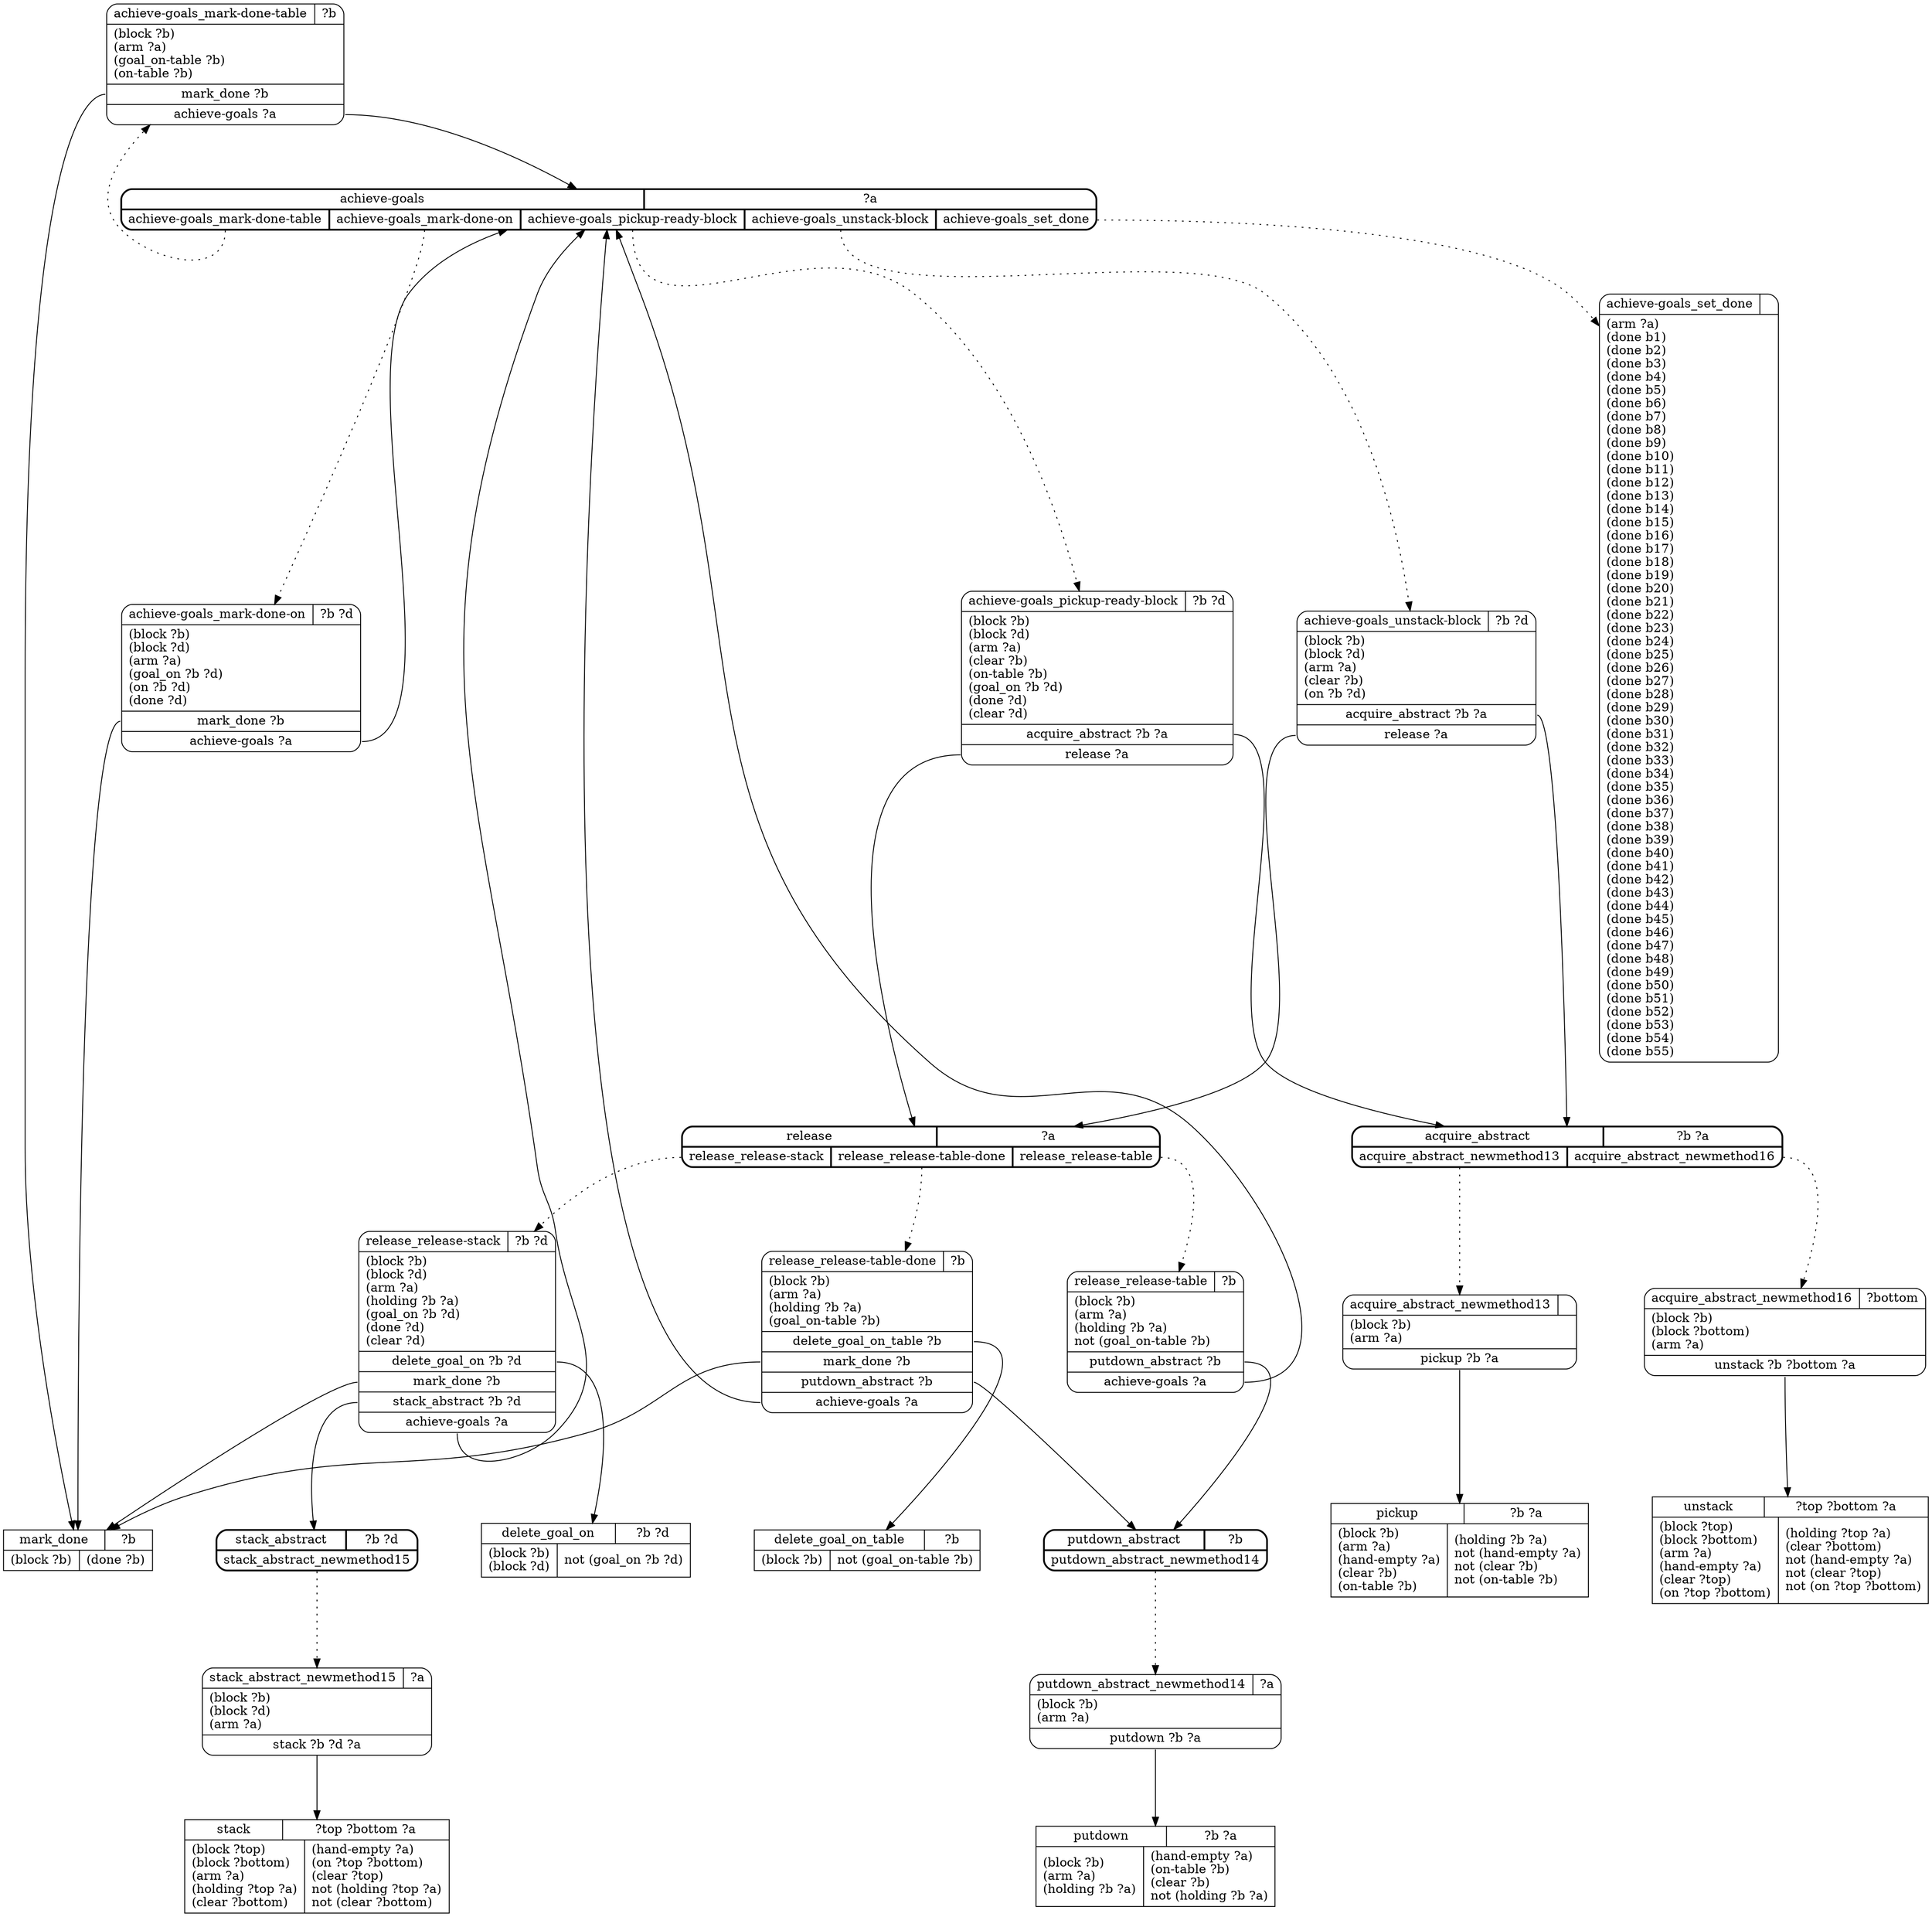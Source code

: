 // Generated by Hype
digraph "blocks" {
  nodesep=1
  ranksep=1
  // Operators
  "mark_done" [
    shape=record
    label="{{mark_done|?b}|{(block ?b)\l|(done ?b)\l}}"
  ]
  "delete_goal_on" [
    shape=record
    label="{{delete_goal_on|?b ?d}|{(block ?b)\l(block ?d)\l|not (goal_on ?b ?d)\l}}"
  ]
  "delete_goal_on_table" [
    shape=record
    label="{{delete_goal_on_table|?b}|{(block ?b)\l|not (goal_on-table ?b)\l}}"
  ]
  "pickup" [
    shape=record
    label="{{pickup|?b ?a}|{(block ?b)\l(arm ?a)\l(hand-empty ?a)\l(clear ?b)\l(on-table ?b)\l|(holding ?b ?a)\lnot (hand-empty ?a)\lnot (clear ?b)\lnot (on-table ?b)\l}}"
  ]
  "putdown" [
    shape=record
    label="{{putdown|?b ?a}|{(block ?b)\l(arm ?a)\l(holding ?b ?a)\l|(hand-empty ?a)\l(on-table ?b)\l(clear ?b)\lnot (holding ?b ?a)\l}}"
  ]
  "stack" [
    shape=record
    label="{{stack|?top ?bottom ?a}|{(block ?top)\l(block ?bottom)\l(arm ?a)\l(holding ?top ?a)\l(clear ?bottom)\l|(hand-empty ?a)\l(on ?top ?bottom)\l(clear ?top)\lnot (holding ?top ?a)\lnot (clear ?bottom)\l}}"
  ]
  "unstack" [
    shape=record
    label="{{unstack|?top ?bottom ?a}|{(block ?top)\l(block ?bottom)\l(arm ?a)\l(hand-empty ?a)\l(clear ?top)\l(on ?top ?bottom)\l|(holding ?top ?a)\l(clear ?bottom)\lnot (hand-empty ?a)\lnot (clear ?top)\lnot (on ?top ?bottom)\l}}"
  ]
  // Methods
  "achieve-goals" [
    shape=Mrecord
    style=bold
    label="{{achieve-goals|?a}|{<n0>achieve-goals_mark-done-table|<n1>achieve-goals_mark-done-on|<n2>achieve-goals_pickup-ready-block|<n3>achieve-goals_unstack-block|<n4>achieve-goals_set_done}}"
  ]
  "label_achieve-goals_mark-done-table" [
    shape=Mrecord
    label="{{achieve-goals_mark-done-table|?b}|(block ?b)\l(arm ?a)\l(goal_on-table ?b)\l(on-table ?b)\l|<n0>mark_done ?b|<n1>achieve-goals ?a}"
  ]
  "achieve-goals":n0 -> "label_achieve-goals_mark-done-table" [style=dotted]
  "label_achieve-goals_mark-done-table":n0 -> "mark_done"
  "label_achieve-goals_mark-done-table":n1 -> "achieve-goals"
  "label_achieve-goals_mark-done-on" [
    shape=Mrecord
    label="{{achieve-goals_mark-done-on|?b ?d}|(block ?b)\l(block ?d)\l(arm ?a)\l(goal_on ?b ?d)\l(on ?b ?d)\l(done ?d)\l|<n0>mark_done ?b|<n1>achieve-goals ?a}"
  ]
  "achieve-goals":n1 -> "label_achieve-goals_mark-done-on" [style=dotted]
  "label_achieve-goals_mark-done-on":n0 -> "mark_done"
  "label_achieve-goals_mark-done-on":n1 -> "achieve-goals"
  "label_achieve-goals_pickup-ready-block" [
    shape=Mrecord
    label="{{achieve-goals_pickup-ready-block|?b ?d}|(block ?b)\l(block ?d)\l(arm ?a)\l(clear ?b)\l(on-table ?b)\l(goal_on ?b ?d)\l(done ?d)\l(clear ?d)\l|<n0>acquire_abstract ?b ?a|<n1>release ?a}"
  ]
  "achieve-goals":n2 -> "label_achieve-goals_pickup-ready-block" [style=dotted]
  "label_achieve-goals_pickup-ready-block":n0 -> "acquire_abstract"
  "label_achieve-goals_pickup-ready-block":n1 -> "release"
  "label_achieve-goals_unstack-block" [
    shape=Mrecord
    label="{{achieve-goals_unstack-block|?b ?d}|(block ?b)\l(block ?d)\l(arm ?a)\l(clear ?b)\l(on ?b ?d)\l|<n0>acquire_abstract ?b ?a|<n1>release ?a}"
  ]
  "achieve-goals":n3 -> "label_achieve-goals_unstack-block" [style=dotted]
  "label_achieve-goals_unstack-block":n0 -> "acquire_abstract"
  "label_achieve-goals_unstack-block":n1 -> "release"
  "label_achieve-goals_set_done" [
    shape=Mrecord
    label="{{achieve-goals_set_done|}|(arm ?a)\l(done b1)\l(done b2)\l(done b3)\l(done b4)\l(done b5)\l(done b6)\l(done b7)\l(done b8)\l(done b9)\l(done b10)\l(done b11)\l(done b12)\l(done b13)\l(done b14)\l(done b15)\l(done b16)\l(done b17)\l(done b18)\l(done b19)\l(done b20)\l(done b21)\l(done b22)\l(done b23)\l(done b24)\l(done b25)\l(done b26)\l(done b27)\l(done b28)\l(done b29)\l(done b30)\l(done b31)\l(done b32)\l(done b33)\l(done b34)\l(done b35)\l(done b36)\l(done b37)\l(done b38)\l(done b39)\l(done b40)\l(done b41)\l(done b42)\l(done b43)\l(done b44)\l(done b45)\l(done b46)\l(done b47)\l(done b48)\l(done b49)\l(done b50)\l(done b51)\l(done b52)\l(done b53)\l(done b54)\l(done b55)\l}"
  ]
  "achieve-goals":n4 -> "label_achieve-goals_set_done" [style=dotted]
  "release" [
    shape=Mrecord
    style=bold
    label="{{release|?a}|{<n0>release_release-stack|<n1>release_release-table-done|<n2>release_release-table}}"
  ]
  "label_release_release-stack" [
    shape=Mrecord
    label="{{release_release-stack|?b ?d}|(block ?b)\l(block ?d)\l(arm ?a)\l(holding ?b ?a)\l(goal_on ?b ?d)\l(done ?d)\l(clear ?d)\l|<n0>delete_goal_on ?b ?d|<n1>mark_done ?b|<n2>stack_abstract ?b ?d|<n3>achieve-goals ?a}"
  ]
  "release":n0 -> "label_release_release-stack" [style=dotted]
  "label_release_release-stack":n0 -> "delete_goal_on"
  "label_release_release-stack":n1 -> "mark_done"
  "label_release_release-stack":n2 -> "stack_abstract"
  "label_release_release-stack":n3 -> "achieve-goals"
  "label_release_release-table-done" [
    shape=Mrecord
    label="{{release_release-table-done|?b}|(block ?b)\l(arm ?a)\l(holding ?b ?a)\l(goal_on-table ?b)\l|<n0>delete_goal_on_table ?b|<n1>mark_done ?b|<n2>putdown_abstract ?b|<n3>achieve-goals ?a}"
  ]
  "release":n1 -> "label_release_release-table-done" [style=dotted]
  "label_release_release-table-done":n0 -> "delete_goal_on_table"
  "label_release_release-table-done":n1 -> "mark_done"
  "label_release_release-table-done":n2 -> "putdown_abstract"
  "label_release_release-table-done":n3 -> "achieve-goals"
  "label_release_release-table" [
    shape=Mrecord
    label="{{release_release-table|?b}|(block ?b)\l(arm ?a)\l(holding ?b ?a)\lnot (goal_on-table ?b)\l|<n0>putdown_abstract ?b|<n1>achieve-goals ?a}"
  ]
  "release":n2 -> "label_release_release-table" [style=dotted]
  "label_release_release-table":n0 -> "putdown_abstract"
  "label_release_release-table":n1 -> "achieve-goals"
  "putdown_abstract" [
    shape=Mrecord
    style=bold
    label="{{putdown_abstract|?b}|{<n0>putdown_abstract_newmethod14}}"
  ]
  "label_putdown_abstract_newmethod14" [
    shape=Mrecord
    label="{{putdown_abstract_newmethod14|?a}|(block ?b)\l(arm ?a)\l|<n0>putdown ?b ?a}"
  ]
  "putdown_abstract":n0 -> "label_putdown_abstract_newmethod14" [style=dotted]
  "label_putdown_abstract_newmethod14":n0 -> "putdown"
  "stack_abstract" [
    shape=Mrecord
    style=bold
    label="{{stack_abstract|?b ?d}|{<n0>stack_abstract_newmethod15}}"
  ]
  "label_stack_abstract_newmethod15" [
    shape=Mrecord
    label="{{stack_abstract_newmethod15|?a}|(block ?b)\l(block ?d)\l(arm ?a)\l|<n0>stack ?b ?d ?a}"
  ]
  "stack_abstract":n0 -> "label_stack_abstract_newmethod15" [style=dotted]
  "label_stack_abstract_newmethod15":n0 -> "stack"
  "acquire_abstract" [
    shape=Mrecord
    style=bold
    label="{{acquire_abstract|?b ?a}|{<n0>acquire_abstract_newmethod13|<n1>acquire_abstract_newmethod16}}"
  ]
  "label_acquire_abstract_newmethod13" [
    shape=Mrecord
    label="{{acquire_abstract_newmethod13|}|(block ?b)\l(arm ?a)\l|<n0>pickup ?b ?a}"
  ]
  "acquire_abstract":n0 -> "label_acquire_abstract_newmethod13" [style=dotted]
  "label_acquire_abstract_newmethod13":n0 -> "pickup"
  "label_acquire_abstract_newmethod16" [
    shape=Mrecord
    label="{{acquire_abstract_newmethod16|?bottom}|(block ?b)\l(block ?bottom)\l(arm ?a)\l|<n0>unstack ?b ?bottom ?a}"
  ]
  "acquire_abstract":n1 -> "label_acquire_abstract_newmethod16" [style=dotted]
  "label_acquire_abstract_newmethod16":n0 -> "unstack"
}